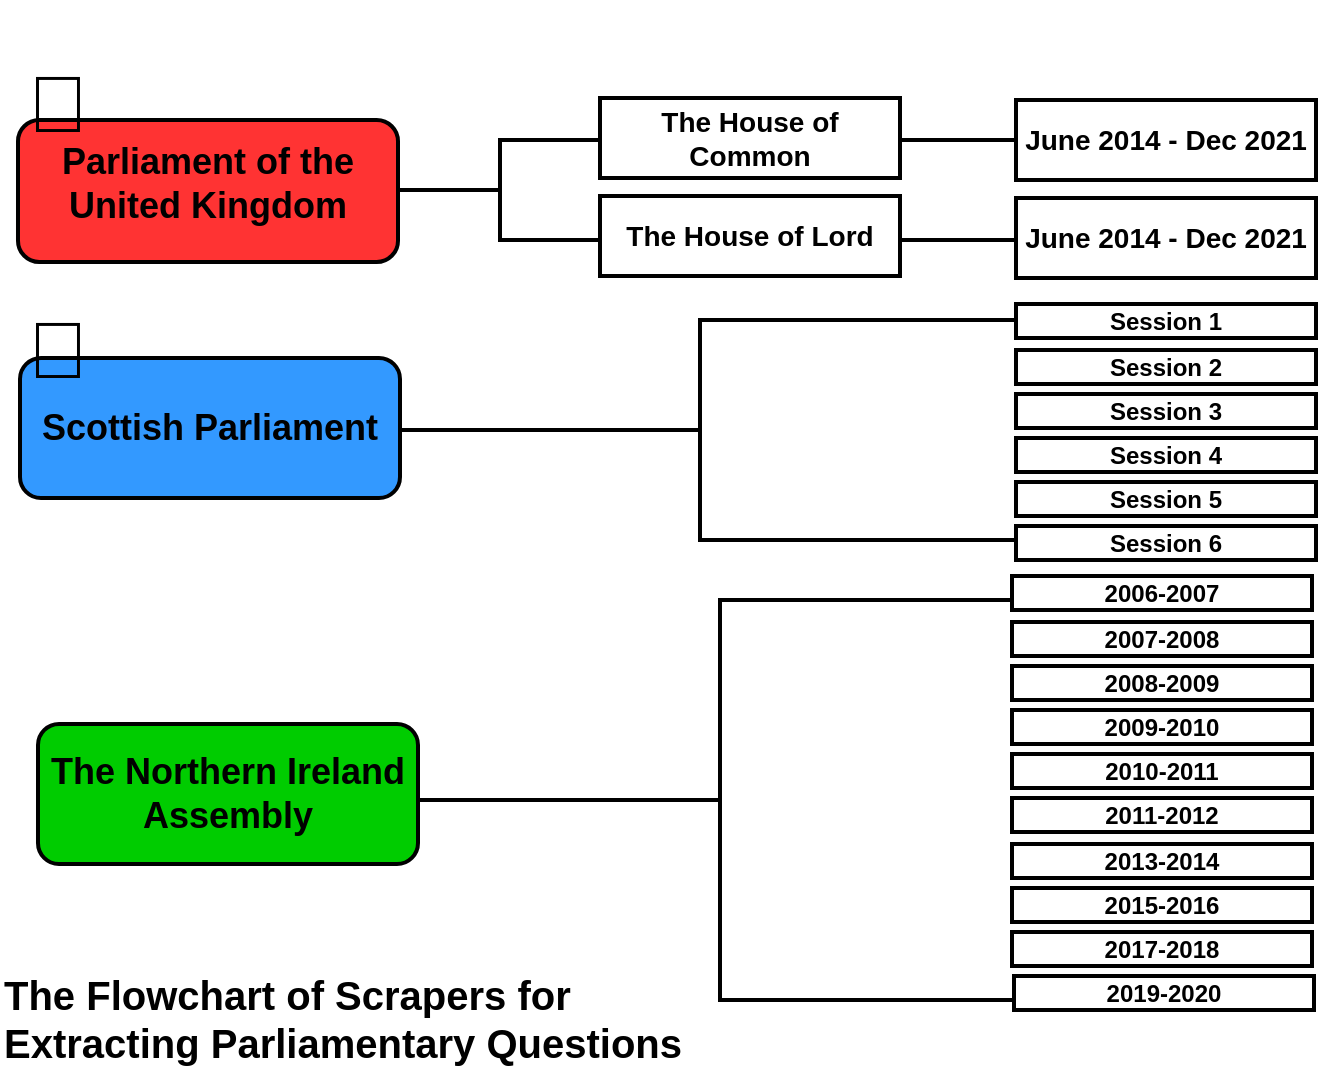 <mxGraphModel dx="1710" dy="1887" grid="1" gridSize="10" guides="1" tooltips="1" connect="1" arrows="1" fold="1" page="1" pageScale="1" pageWidth="850" pageHeight="1100" background="#ffffff"><root><mxCell id="0"/><mxCell id="1" parent="0"/><mxCell id="59" value="" style="shape=mxgraph.flowchart.annotation_2;whiteSpace=wrap;html=1;fillColor=#ffffff;strokeColor=#000000;strokeWidth=2;shadow=0;" vertex="1" parent="1"><mxGeometry x="-660" y="-620" width="320" height="110" as="geometry"/></mxCell><mxCell id="2" value="&lt;div&gt;&lt;span&gt;&lt;font&gt;&lt;b&gt;&lt;br&gt;&lt;/b&gt;&lt;/font&gt;&lt;/span&gt;&lt;/div&gt;&lt;div&gt;&lt;span&gt;&lt;font&gt;&lt;b&gt;&lt;br&gt;&lt;/b&gt;&lt;/font&gt;&lt;/span&gt;&lt;/div&gt;&lt;h2&gt;Parliament of the United Kingdom&lt;/h2&gt;&lt;div&gt;&lt;h2&gt;&lt;br&gt;&lt;/h2&gt;&lt;/div&gt;" style="rounded=1;whiteSpace=wrap;html=1;fillColor=#FF3333;shadow=0;strokeWidth=2;" parent="1" vertex="1"><mxGeometry x="-841" y="-720" width="190" height="71" as="geometry"/></mxCell><mxCell id="5" value="&lt;h2&gt;Scottish Parliament&lt;/h2&gt;" style="rounded=1;whiteSpace=wrap;html=1;fillColor=#3399FF;shadow=0;strokeWidth=2;" parent="1" vertex="1"><mxGeometry x="-840" y="-601" width="190" height="70" as="geometry"/></mxCell><mxCell id="9" value="&lt;font style=&quot;font-size: 14px&quot;&gt;&lt;b&gt;The House of Common&lt;/b&gt;&lt;/font&gt;" style="rounded=0;whiteSpace=wrap;html=1;shadow=0;strokeWidth=2;" parent="1" vertex="1"><mxGeometry x="-550" y="-731" width="150" height="40" as="geometry"/></mxCell><mxCell id="10" value="&lt;font style=&quot;font-size: 14px&quot;&gt;&lt;b&gt;The House of Lord&lt;/b&gt;&lt;/font&gt;" style="rounded=0;whiteSpace=wrap;html=1;shadow=0;strokeWidth=2;" parent="1" vertex="1"><mxGeometry x="-550" y="-682" width="150" height="40" as="geometry"/></mxCell><mxCell id="12" value="Session 1" style="rounded=0;whiteSpace=wrap;html=1;shadow=0;strokeWidth=2;fontStyle=1" parent="1" vertex="1"><mxGeometry x="-342" y="-628" width="150" height="17" as="geometry"/></mxCell><mxCell id="28" value="&lt;font style=&quot;font-size: 14px&quot;&gt;&lt;b&gt;&lt;span&gt;June 2014 -&amp;nbsp;&lt;/span&gt;Dec 2021&lt;/b&gt;&lt;/font&gt;" style="rounded=0;whiteSpace=wrap;html=1;shadow=0;strokeWidth=2;" parent="1" vertex="1"><mxGeometry x="-342" y="-730" width="150" height="40" as="geometry"/></mxCell><mxCell id="29" value="&lt;font style=&quot;font-size: 14px&quot;&gt;&lt;b&gt;June 2014 -&amp;nbsp;Dec 2021&lt;/b&gt;&lt;/font&gt;" style="rounded=0;whiteSpace=wrap;html=1;shadow=0;strokeWidth=2;" parent="1" vertex="1"><mxGeometry x="-342" y="-681" width="150" height="40" as="geometry"/></mxCell><mxCell id="38" value="Session&amp;nbsp;2" style="rounded=0;whiteSpace=wrap;html=1;shadow=0;strokeWidth=2;fontStyle=1" parent="1" vertex="1"><mxGeometry x="-342" y="-605" width="150" height="17" as="geometry"/></mxCell><mxCell id="39" value="Session&amp;nbsp;3" style="rounded=0;whiteSpace=wrap;html=1;shadow=0;strokeWidth=2;fontStyle=1" parent="1" vertex="1"><mxGeometry x="-342" y="-583" width="150" height="17" as="geometry"/></mxCell><mxCell id="40" value="Session&amp;nbsp;4" style="rounded=0;whiteSpace=wrap;html=1;shadow=0;strokeWidth=2;fontStyle=1" parent="1" vertex="1"><mxGeometry x="-342" y="-561" width="150" height="17" as="geometry"/></mxCell><mxCell id="41" value="Session&amp;nbsp;5" style="rounded=0;whiteSpace=wrap;html=1;shadow=0;strokeWidth=2;fontStyle=1" parent="1" vertex="1"><mxGeometry x="-342" y="-539" width="150" height="17" as="geometry"/></mxCell><mxCell id="42" value="Session 6" style="rounded=0;whiteSpace=wrap;html=1;shadow=0;strokeWidth=2;fontStyle=1" parent="1" vertex="1"><mxGeometry x="-342" y="-517" width="150" height="17" as="geometry"/></mxCell><mxCell id="60" value="" style="shape=mxgraph.flowchart.annotation_2;whiteSpace=wrap;html=1;fillColor=#ffffff;strokeColor=#000000;strokeWidth=2;shadow=0;" vertex="1" parent="1"><mxGeometry x="-650" y="-710" width="100" height="50" as="geometry"/></mxCell><mxCell id="66" value="" style="endArrow=none;html=1;shadow=0;entryX=0;entryY=0.5;labelBorderColor=#000000;spacing=20;fontSize=20;strokeWidth=2;" edge="1" parent="1" target="28"><mxGeometry width="50" height="50" relative="1" as="geometry"><mxPoint x="-400" y="-710" as="sourcePoint"/><mxPoint x="-360" y="-746" as="targetPoint"/></mxGeometry></mxCell><mxCell id="70" value="" style="endArrow=none;html=1;shadow=0;entryX=0;entryY=0.5;labelBorderColor=#000000;spacing=20;fontSize=20;strokeWidth=2;" edge="1" parent="1"><mxGeometry width="50" height="50" relative="1" as="geometry"><mxPoint x="-400" y="-660" as="sourcePoint"/><mxPoint x="-342" y="-660" as="targetPoint"/></mxGeometry></mxCell><mxCell id="73" value="&lt;b&gt;The Flowchart of Scrapers for&amp;nbsp;&lt;/b&gt;&lt;div&gt;&lt;b&gt;Extracting Parliamentary Questions&amp;nbsp;&lt;/b&gt;&lt;/div&gt;" style="text;html=1;resizable=0;points=[];autosize=1;align=left;verticalAlign=top;spacingTop=-4;fontSize=20;" vertex="1" parent="1"><mxGeometry x="-850" y="-297" width="360" height="50" as="geometry"/></mxCell><mxCell id="75" value="&lt;h2&gt;&lt;span style=&quot;letter-spacing: 0px&quot;&gt;&lt;font style=&quot;font-size: 18px&quot;&gt;The Northern Ireland Assembly&lt;/font&gt;&lt;/span&gt;&lt;br&gt;&lt;/h2&gt;" style="rounded=1;whiteSpace=wrap;html=1;fillColor=#00CC00;shadow=0;strokeWidth=2;" vertex="1" parent="1"><mxGeometry x="-831" y="-418" width="190" height="70" as="geometry"/></mxCell><mxCell id="82" value="" style="shape=mxgraph.flowchart.annotation_2;whiteSpace=wrap;html=1;fillColor=#ffffff;strokeColor=#000000;strokeWidth=2;shadow=0;" vertex="1" parent="1"><mxGeometry x="-640" y="-480" width="300" height="200" as="geometry"/></mxCell><mxCell id="89" value="2006-2007" style="rounded=0;whiteSpace=wrap;html=1;shadow=0;strokeWidth=2;fontStyle=1" vertex="1" parent="1"><mxGeometry x="-344" y="-492" width="150" height="17" as="geometry"/></mxCell><mxCell id="90" value="2007-2008" style="rounded=0;whiteSpace=wrap;html=1;shadow=0;strokeWidth=2;fontStyle=1" vertex="1" parent="1"><mxGeometry x="-344" y="-469" width="150" height="17" as="geometry"/></mxCell><mxCell id="91" value="2008-2009" style="rounded=0;whiteSpace=wrap;html=1;shadow=0;strokeWidth=2;fontStyle=1" vertex="1" parent="1"><mxGeometry x="-344" y="-447" width="150" height="17" as="geometry"/></mxCell><mxCell id="92" value="2009-2010" style="rounded=0;whiteSpace=wrap;html=1;shadow=0;strokeWidth=2;fontStyle=1" vertex="1" parent="1"><mxGeometry x="-344" y="-425" width="150" height="17" as="geometry"/></mxCell><mxCell id="93" value="2010-2011" style="rounded=0;whiteSpace=wrap;html=1;shadow=0;strokeWidth=2;fontStyle=1" vertex="1" parent="1"><mxGeometry x="-344" y="-403" width="150" height="17" as="geometry"/></mxCell><mxCell id="94" value="2011-2012" style="rounded=0;whiteSpace=wrap;html=1;shadow=0;strokeWidth=2;fontStyle=1" vertex="1" parent="1"><mxGeometry x="-344" y="-381" width="150" height="17" as="geometry"/></mxCell><mxCell id="95" value="2013-2014" style="rounded=0;whiteSpace=wrap;html=1;shadow=0;strokeWidth=2;fontStyle=1" vertex="1" parent="1"><mxGeometry x="-344" y="-358" width="150" height="17" as="geometry"/></mxCell><mxCell id="96" value="2015-2016" style="rounded=0;whiteSpace=wrap;html=1;shadow=0;strokeWidth=2;fontStyle=1" vertex="1" parent="1"><mxGeometry x="-344" y="-336" width="150" height="17" as="geometry"/></mxCell><mxCell id="97" value="2017-2018" style="rounded=0;whiteSpace=wrap;html=1;shadow=0;strokeWidth=2;fontStyle=1" vertex="1" parent="1"><mxGeometry x="-344" y="-314" width="150" height="17" as="geometry"/></mxCell><mxCell id="99" value="2019-2020" style="rounded=0;whiteSpace=wrap;html=1;shadow=0;strokeWidth=2;fontStyle=1" vertex="1" parent="1"><mxGeometry x="-343" y="-292" width="150" height="17" as="geometry"/></mxCell><mxCell id="101" value="&lt;h1&gt;&lt;span&gt;🏴󠁧󠁢󠁥󠁮󠁧󠁿&lt;/span&gt;&lt;/h1&gt;" style="text;html=1;strokeColor=none;fillColor=none;align=center;verticalAlign=middle;whiteSpace=wrap;rounded=0;shadow=0;dashed=1;fontSize=20;" vertex="1" parent="1"><mxGeometry x="-841" y="-734" width="40" height="10" as="geometry"/></mxCell><mxCell id="103" value="&lt;h1&gt;&lt;span&gt;🏴󠁧󠁢󠁳󠁣󠁴󠁿&lt;/span&gt;&lt;/h1&gt;" style="text;html=1;strokeColor=none;fillColor=none;align=center;verticalAlign=middle;whiteSpace=wrap;rounded=0;shadow=0;dashed=1;fontSize=20;" vertex="1" parent="1"><mxGeometry x="-841" y="-611" width="40" height="10" as="geometry"/></mxCell></root></mxGraphModel>